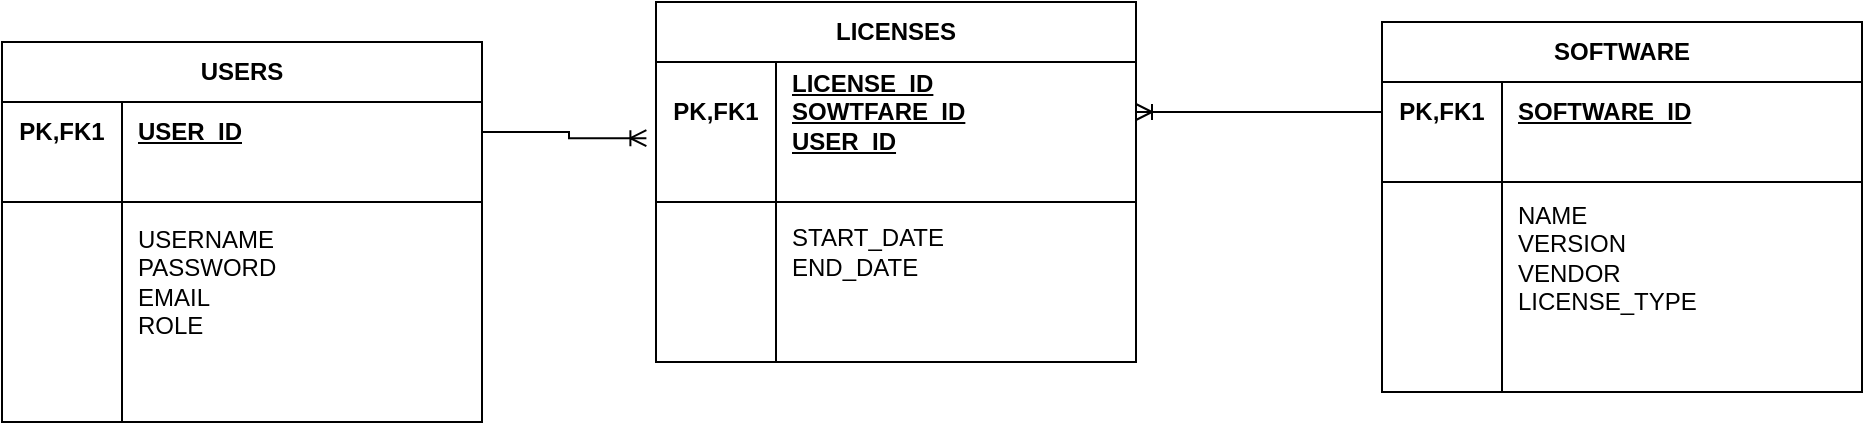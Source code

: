 <mxfile version="23.1.2" type="device">
  <diagram name="Страница — 1" id="avqr_JyGvDlTvLvOTIv_">
    <mxGraphModel dx="1434" dy="780" grid="1" gridSize="10" guides="1" tooltips="1" connect="1" arrows="1" fold="1" page="1" pageScale="1" pageWidth="827" pageHeight="1169" math="0" shadow="0">
      <root>
        <mxCell id="0" />
        <mxCell id="1" parent="0" />
        <mxCell id="hyykEGW57L1rsr8KXaU_-71" style="edgeStyle=orthogonalEdgeStyle;rounded=0;orthogonalLoop=1;jettySize=auto;html=1;endArrow=ERoneToMany;endFill=0;entryX=-0.02;entryY=0.762;entryDx=0;entryDy=0;entryPerimeter=0;exitX=1;exitY=0.5;exitDx=0;exitDy=0;" parent="1" source="hyykEGW57L1rsr8KXaU_-2" target="hyykEGW57L1rsr8KXaU_-31" edge="1">
          <mxGeometry relative="1" as="geometry" />
        </mxCell>
        <mxCell id="hyykEGW57L1rsr8KXaU_-1" value="USERS" style="shape=table;startSize=30;container=1;collapsible=1;childLayout=tableLayout;fixedRows=1;rowLines=0;fontStyle=1;align=center;resizeLast=1;html=1;whiteSpace=wrap;" parent="1" vertex="1">
          <mxGeometry x="260" y="150" width="240" height="190" as="geometry" />
        </mxCell>
        <mxCell id="hyykEGW57L1rsr8KXaU_-2" value="" style="shape=tableRow;horizontal=0;startSize=0;swimlaneHead=0;swimlaneBody=0;fillColor=none;collapsible=0;dropTarget=0;points=[[0,0.5],[1,0.5]];portConstraint=eastwest;top=0;left=0;right=0;bottom=0;html=1;" parent="hyykEGW57L1rsr8KXaU_-1" vertex="1">
          <mxGeometry y="30" width="240" height="30" as="geometry" />
        </mxCell>
        <mxCell id="hyykEGW57L1rsr8KXaU_-3" value="PK,FK1" style="shape=partialRectangle;connectable=0;fillColor=none;top=0;left=0;bottom=0;right=0;fontStyle=1;overflow=hidden;html=1;whiteSpace=wrap;" parent="hyykEGW57L1rsr8KXaU_-2" vertex="1">
          <mxGeometry width="60" height="30" as="geometry">
            <mxRectangle width="60" height="30" as="alternateBounds" />
          </mxGeometry>
        </mxCell>
        <mxCell id="hyykEGW57L1rsr8KXaU_-4" value="USER_ID" style="shape=partialRectangle;connectable=0;fillColor=none;top=0;left=0;bottom=0;right=0;align=left;spacingLeft=6;fontStyle=5;overflow=hidden;html=1;whiteSpace=wrap;" parent="hyykEGW57L1rsr8KXaU_-2" vertex="1">
          <mxGeometry x="60" width="180" height="30" as="geometry">
            <mxRectangle width="180" height="30" as="alternateBounds" />
          </mxGeometry>
        </mxCell>
        <mxCell id="hyykEGW57L1rsr8KXaU_-5" value="" style="shape=tableRow;horizontal=0;startSize=0;swimlaneHead=0;swimlaneBody=0;fillColor=none;collapsible=0;dropTarget=0;points=[[0,0.5],[1,0.5]];portConstraint=eastwest;top=0;left=0;right=0;bottom=1;html=1;" parent="hyykEGW57L1rsr8KXaU_-1" vertex="1">
          <mxGeometry y="60" width="240" height="20" as="geometry" />
        </mxCell>
        <mxCell id="hyykEGW57L1rsr8KXaU_-6" value="" style="shape=partialRectangle;connectable=0;fillColor=none;top=0;left=0;bottom=0;right=0;fontStyle=1;overflow=hidden;html=1;whiteSpace=wrap;" parent="hyykEGW57L1rsr8KXaU_-5" vertex="1">
          <mxGeometry width="60" height="20" as="geometry">
            <mxRectangle width="60" height="20" as="alternateBounds" />
          </mxGeometry>
        </mxCell>
        <mxCell id="hyykEGW57L1rsr8KXaU_-7" value="" style="shape=partialRectangle;connectable=0;fillColor=none;top=0;left=0;bottom=0;right=0;align=left;spacingLeft=6;fontStyle=5;overflow=hidden;html=1;whiteSpace=wrap;" parent="hyykEGW57L1rsr8KXaU_-5" vertex="1">
          <mxGeometry x="60" width="180" height="20" as="geometry">
            <mxRectangle width="180" height="20" as="alternateBounds" />
          </mxGeometry>
        </mxCell>
        <mxCell id="hyykEGW57L1rsr8KXaU_-8" value="" style="shape=tableRow;horizontal=0;startSize=0;swimlaneHead=0;swimlaneBody=0;fillColor=none;collapsible=0;dropTarget=0;points=[[0,0.5],[1,0.5]];portConstraint=eastwest;top=0;left=0;right=0;bottom=0;html=1;" parent="hyykEGW57L1rsr8KXaU_-1" vertex="1">
          <mxGeometry y="80" width="240" height="80" as="geometry" />
        </mxCell>
        <mxCell id="hyykEGW57L1rsr8KXaU_-9" value="" style="shape=partialRectangle;connectable=0;fillColor=none;top=0;left=0;bottom=0;right=0;editable=1;overflow=hidden;html=1;whiteSpace=wrap;" parent="hyykEGW57L1rsr8KXaU_-8" vertex="1">
          <mxGeometry width="60" height="80" as="geometry">
            <mxRectangle width="60" height="80" as="alternateBounds" />
          </mxGeometry>
        </mxCell>
        <mxCell id="hyykEGW57L1rsr8KXaU_-10" value="USERNAME&lt;br&gt;PASSWORD&lt;br&gt;EMAIL&lt;br&gt;ROLE" style="shape=partialRectangle;connectable=0;fillColor=none;top=0;left=0;bottom=0;right=0;align=left;spacingLeft=6;overflow=hidden;html=1;whiteSpace=wrap;" parent="hyykEGW57L1rsr8KXaU_-8" vertex="1">
          <mxGeometry x="60" width="180" height="80" as="geometry">
            <mxRectangle width="180" height="80" as="alternateBounds" />
          </mxGeometry>
        </mxCell>
        <mxCell id="hyykEGW57L1rsr8KXaU_-11" value="" style="shape=tableRow;horizontal=0;startSize=0;swimlaneHead=0;swimlaneBody=0;fillColor=none;collapsible=0;dropTarget=0;points=[[0,0.5],[1,0.5]];portConstraint=eastwest;top=0;left=0;right=0;bottom=0;html=1;" parent="hyykEGW57L1rsr8KXaU_-1" vertex="1">
          <mxGeometry y="160" width="240" height="30" as="geometry" />
        </mxCell>
        <mxCell id="hyykEGW57L1rsr8KXaU_-12" value="" style="shape=partialRectangle;connectable=0;fillColor=none;top=0;left=0;bottom=0;right=0;editable=1;overflow=hidden;html=1;whiteSpace=wrap;" parent="hyykEGW57L1rsr8KXaU_-11" vertex="1">
          <mxGeometry width="60" height="30" as="geometry">
            <mxRectangle width="60" height="30" as="alternateBounds" />
          </mxGeometry>
        </mxCell>
        <mxCell id="hyykEGW57L1rsr8KXaU_-13" value="" style="shape=partialRectangle;connectable=0;fillColor=none;top=0;left=0;bottom=0;right=0;align=left;spacingLeft=6;overflow=hidden;html=1;whiteSpace=wrap;" parent="hyykEGW57L1rsr8KXaU_-11" vertex="1">
          <mxGeometry x="60" width="180" height="30" as="geometry">
            <mxRectangle width="180" height="30" as="alternateBounds" />
          </mxGeometry>
        </mxCell>
        <mxCell id="hyykEGW57L1rsr8KXaU_-72" style="edgeStyle=orthogonalEdgeStyle;rounded=0;orthogonalLoop=1;jettySize=auto;html=1;entryX=1;entryY=0.5;entryDx=0;entryDy=0;endArrow=ERoneToMany;endFill=0;exitX=0;exitY=0.5;exitDx=0;exitDy=0;" parent="1" source="hyykEGW57L1rsr8KXaU_-18" target="hyykEGW57L1rsr8KXaU_-31" edge="1">
          <mxGeometry relative="1" as="geometry" />
        </mxCell>
        <mxCell id="hyykEGW57L1rsr8KXaU_-17" value="SOFTWARE" style="shape=table;startSize=30;container=1;collapsible=1;childLayout=tableLayout;fixedRows=1;rowLines=0;fontStyle=1;align=center;resizeLast=1;html=1;whiteSpace=wrap;" parent="1" vertex="1">
          <mxGeometry x="950" y="140" width="240" height="185" as="geometry" />
        </mxCell>
        <mxCell id="hyykEGW57L1rsr8KXaU_-18" value="" style="shape=tableRow;horizontal=0;startSize=0;swimlaneHead=0;swimlaneBody=0;fillColor=none;collapsible=0;dropTarget=0;points=[[0,0.5],[1,0.5]];portConstraint=eastwest;top=0;left=0;right=0;bottom=0;html=1;" parent="hyykEGW57L1rsr8KXaU_-17" vertex="1">
          <mxGeometry y="30" width="240" height="30" as="geometry" />
        </mxCell>
        <mxCell id="hyykEGW57L1rsr8KXaU_-19" value="PK,FK1" style="shape=partialRectangle;connectable=0;fillColor=none;top=0;left=0;bottom=0;right=0;fontStyle=1;overflow=hidden;html=1;whiteSpace=wrap;" parent="hyykEGW57L1rsr8KXaU_-18" vertex="1">
          <mxGeometry width="60" height="30" as="geometry">
            <mxRectangle width="60" height="30" as="alternateBounds" />
          </mxGeometry>
        </mxCell>
        <mxCell id="hyykEGW57L1rsr8KXaU_-20" value="SOFTWARE_ID" style="shape=partialRectangle;connectable=0;fillColor=none;top=0;left=0;bottom=0;right=0;align=left;spacingLeft=6;fontStyle=5;overflow=hidden;html=1;whiteSpace=wrap;" parent="hyykEGW57L1rsr8KXaU_-18" vertex="1">
          <mxGeometry x="60" width="180" height="30" as="geometry">
            <mxRectangle width="180" height="30" as="alternateBounds" />
          </mxGeometry>
        </mxCell>
        <mxCell id="hyykEGW57L1rsr8KXaU_-21" value="" style="shape=tableRow;horizontal=0;startSize=0;swimlaneHead=0;swimlaneBody=0;fillColor=none;collapsible=0;dropTarget=0;points=[[0,0.5],[1,0.5]];portConstraint=eastwest;top=0;left=0;right=0;bottom=1;html=1;" parent="hyykEGW57L1rsr8KXaU_-17" vertex="1">
          <mxGeometry y="60" width="240" height="20" as="geometry" />
        </mxCell>
        <mxCell id="hyykEGW57L1rsr8KXaU_-22" value="" style="shape=partialRectangle;connectable=0;fillColor=none;top=0;left=0;bottom=0;right=0;fontStyle=1;overflow=hidden;html=1;whiteSpace=wrap;" parent="hyykEGW57L1rsr8KXaU_-21" vertex="1">
          <mxGeometry width="60" height="20" as="geometry">
            <mxRectangle width="60" height="20" as="alternateBounds" />
          </mxGeometry>
        </mxCell>
        <mxCell id="hyykEGW57L1rsr8KXaU_-23" value="" style="shape=partialRectangle;connectable=0;fillColor=none;top=0;left=0;bottom=0;right=0;align=left;spacingLeft=6;fontStyle=5;overflow=hidden;html=1;whiteSpace=wrap;" parent="hyykEGW57L1rsr8KXaU_-21" vertex="1">
          <mxGeometry x="60" width="180" height="20" as="geometry">
            <mxRectangle width="180" height="20" as="alternateBounds" />
          </mxGeometry>
        </mxCell>
        <mxCell id="hyykEGW57L1rsr8KXaU_-24" value="" style="shape=tableRow;horizontal=0;startSize=0;swimlaneHead=0;swimlaneBody=0;fillColor=none;collapsible=0;dropTarget=0;points=[[0,0.5],[1,0.5]];portConstraint=eastwest;top=0;left=0;right=0;bottom=0;html=1;" parent="hyykEGW57L1rsr8KXaU_-17" vertex="1">
          <mxGeometry y="80" width="240" height="75" as="geometry" />
        </mxCell>
        <mxCell id="hyykEGW57L1rsr8KXaU_-25" value="" style="shape=partialRectangle;connectable=0;fillColor=none;top=0;left=0;bottom=0;right=0;editable=1;overflow=hidden;html=1;whiteSpace=wrap;" parent="hyykEGW57L1rsr8KXaU_-24" vertex="1">
          <mxGeometry width="60" height="75" as="geometry">
            <mxRectangle width="60" height="75" as="alternateBounds" />
          </mxGeometry>
        </mxCell>
        <mxCell id="hyykEGW57L1rsr8KXaU_-26" value="NAME&lt;br&gt;VERSION&lt;br&gt;VENDOR&lt;br&gt;LICENSE_TYPE" style="shape=partialRectangle;connectable=0;fillColor=none;top=0;left=0;bottom=0;right=0;align=left;spacingLeft=6;overflow=hidden;html=1;whiteSpace=wrap;" parent="hyykEGW57L1rsr8KXaU_-24" vertex="1">
          <mxGeometry x="60" width="180" height="75" as="geometry">
            <mxRectangle width="180" height="75" as="alternateBounds" />
          </mxGeometry>
        </mxCell>
        <mxCell id="hyykEGW57L1rsr8KXaU_-27" value="" style="shape=tableRow;horizontal=0;startSize=0;swimlaneHead=0;swimlaneBody=0;fillColor=none;collapsible=0;dropTarget=0;points=[[0,0.5],[1,0.5]];portConstraint=eastwest;top=0;left=0;right=0;bottom=0;html=1;" parent="hyykEGW57L1rsr8KXaU_-17" vertex="1">
          <mxGeometry y="155" width="240" height="30" as="geometry" />
        </mxCell>
        <mxCell id="hyykEGW57L1rsr8KXaU_-28" value="" style="shape=partialRectangle;connectable=0;fillColor=none;top=0;left=0;bottom=0;right=0;editable=1;overflow=hidden;html=1;whiteSpace=wrap;" parent="hyykEGW57L1rsr8KXaU_-27" vertex="1">
          <mxGeometry width="60" height="30" as="geometry">
            <mxRectangle width="60" height="30" as="alternateBounds" />
          </mxGeometry>
        </mxCell>
        <mxCell id="hyykEGW57L1rsr8KXaU_-29" value="" style="shape=partialRectangle;connectable=0;fillColor=none;top=0;left=0;bottom=0;right=0;align=left;spacingLeft=6;overflow=hidden;html=1;whiteSpace=wrap;" parent="hyykEGW57L1rsr8KXaU_-27" vertex="1">
          <mxGeometry x="60" width="180" height="30" as="geometry">
            <mxRectangle width="180" height="30" as="alternateBounds" />
          </mxGeometry>
        </mxCell>
        <mxCell id="hyykEGW57L1rsr8KXaU_-30" value="LICENSES" style="shape=table;startSize=30;container=1;collapsible=1;childLayout=tableLayout;fixedRows=1;rowLines=0;fontStyle=1;align=center;resizeLast=1;html=1;whiteSpace=wrap;" parent="1" vertex="1">
          <mxGeometry x="587" y="130" width="240" height="180" as="geometry" />
        </mxCell>
        <mxCell id="hyykEGW57L1rsr8KXaU_-31" value="" style="shape=tableRow;horizontal=0;startSize=0;swimlaneHead=0;swimlaneBody=0;fillColor=none;collapsible=0;dropTarget=0;points=[[0,0.5],[1,0.5]];portConstraint=eastwest;top=0;left=0;right=0;bottom=0;html=1;" parent="hyykEGW57L1rsr8KXaU_-30" vertex="1">
          <mxGeometry y="30" width="240" height="50" as="geometry" />
        </mxCell>
        <mxCell id="hyykEGW57L1rsr8KXaU_-32" value="PK,FK1" style="shape=partialRectangle;connectable=0;fillColor=none;top=0;left=0;bottom=0;right=0;fontStyle=1;overflow=hidden;html=1;whiteSpace=wrap;" parent="hyykEGW57L1rsr8KXaU_-31" vertex="1">
          <mxGeometry width="60" height="50" as="geometry">
            <mxRectangle width="60" height="50" as="alternateBounds" />
          </mxGeometry>
        </mxCell>
        <mxCell id="hyykEGW57L1rsr8KXaU_-33" value="LICENSE_ID&lt;br&gt;SOWTFARE_ID&lt;br&gt;USER_ID" style="shape=partialRectangle;connectable=0;fillColor=none;top=0;left=0;bottom=0;right=0;align=left;spacingLeft=6;fontStyle=5;overflow=hidden;html=1;whiteSpace=wrap;" parent="hyykEGW57L1rsr8KXaU_-31" vertex="1">
          <mxGeometry x="60" width="180" height="50" as="geometry">
            <mxRectangle width="180" height="50" as="alternateBounds" />
          </mxGeometry>
        </mxCell>
        <mxCell id="hyykEGW57L1rsr8KXaU_-34" value="" style="shape=tableRow;horizontal=0;startSize=0;swimlaneHead=0;swimlaneBody=0;fillColor=none;collapsible=0;dropTarget=0;points=[[0,0.5],[1,0.5]];portConstraint=eastwest;top=0;left=0;right=0;bottom=1;html=1;" parent="hyykEGW57L1rsr8KXaU_-30" vertex="1">
          <mxGeometry y="80" width="240" height="20" as="geometry" />
        </mxCell>
        <mxCell id="hyykEGW57L1rsr8KXaU_-35" value="" style="shape=partialRectangle;connectable=0;fillColor=none;top=0;left=0;bottom=0;right=0;fontStyle=1;overflow=hidden;html=1;whiteSpace=wrap;" parent="hyykEGW57L1rsr8KXaU_-34" vertex="1">
          <mxGeometry width="60" height="20" as="geometry">
            <mxRectangle width="60" height="20" as="alternateBounds" />
          </mxGeometry>
        </mxCell>
        <mxCell id="hyykEGW57L1rsr8KXaU_-36" value="" style="shape=partialRectangle;connectable=0;fillColor=none;top=0;left=0;bottom=0;right=0;align=left;spacingLeft=6;fontStyle=5;overflow=hidden;html=1;whiteSpace=wrap;" parent="hyykEGW57L1rsr8KXaU_-34" vertex="1">
          <mxGeometry x="60" width="180" height="20" as="geometry">
            <mxRectangle width="180" height="20" as="alternateBounds" />
          </mxGeometry>
        </mxCell>
        <mxCell id="hyykEGW57L1rsr8KXaU_-37" value="" style="shape=tableRow;horizontal=0;startSize=0;swimlaneHead=0;swimlaneBody=0;fillColor=none;collapsible=0;dropTarget=0;points=[[0,0.5],[1,0.5]];portConstraint=eastwest;top=0;left=0;right=0;bottom=0;html=1;" parent="hyykEGW57L1rsr8KXaU_-30" vertex="1">
          <mxGeometry y="100" width="240" height="50" as="geometry" />
        </mxCell>
        <mxCell id="hyykEGW57L1rsr8KXaU_-38" value="" style="shape=partialRectangle;connectable=0;fillColor=none;top=0;left=0;bottom=0;right=0;editable=1;overflow=hidden;html=1;whiteSpace=wrap;" parent="hyykEGW57L1rsr8KXaU_-37" vertex="1">
          <mxGeometry width="60" height="50" as="geometry">
            <mxRectangle width="60" height="50" as="alternateBounds" />
          </mxGeometry>
        </mxCell>
        <mxCell id="hyykEGW57L1rsr8KXaU_-39" value="START_DATE&lt;br&gt;END_DATE" style="shape=partialRectangle;connectable=0;fillColor=none;top=0;left=0;bottom=0;right=0;align=left;spacingLeft=6;overflow=hidden;html=1;whiteSpace=wrap;" parent="hyykEGW57L1rsr8KXaU_-37" vertex="1">
          <mxGeometry x="60" width="180" height="50" as="geometry">
            <mxRectangle width="180" height="50" as="alternateBounds" />
          </mxGeometry>
        </mxCell>
        <mxCell id="hyykEGW57L1rsr8KXaU_-40" value="" style="shape=tableRow;horizontal=0;startSize=0;swimlaneHead=0;swimlaneBody=0;fillColor=none;collapsible=0;dropTarget=0;points=[[0,0.5],[1,0.5]];portConstraint=eastwest;top=0;left=0;right=0;bottom=0;html=1;" parent="hyykEGW57L1rsr8KXaU_-30" vertex="1">
          <mxGeometry y="150" width="240" height="30" as="geometry" />
        </mxCell>
        <mxCell id="hyykEGW57L1rsr8KXaU_-41" value="" style="shape=partialRectangle;connectable=0;fillColor=none;top=0;left=0;bottom=0;right=0;editable=1;overflow=hidden;html=1;whiteSpace=wrap;" parent="hyykEGW57L1rsr8KXaU_-40" vertex="1">
          <mxGeometry width="60" height="30" as="geometry">
            <mxRectangle width="60" height="30" as="alternateBounds" />
          </mxGeometry>
        </mxCell>
        <mxCell id="hyykEGW57L1rsr8KXaU_-42" value="" style="shape=partialRectangle;connectable=0;fillColor=none;top=0;left=0;bottom=0;right=0;align=left;spacingLeft=6;overflow=hidden;html=1;whiteSpace=wrap;" parent="hyykEGW57L1rsr8KXaU_-40" vertex="1">
          <mxGeometry x="60" width="180" height="30" as="geometry">
            <mxRectangle width="180" height="30" as="alternateBounds" />
          </mxGeometry>
        </mxCell>
      </root>
    </mxGraphModel>
  </diagram>
</mxfile>
